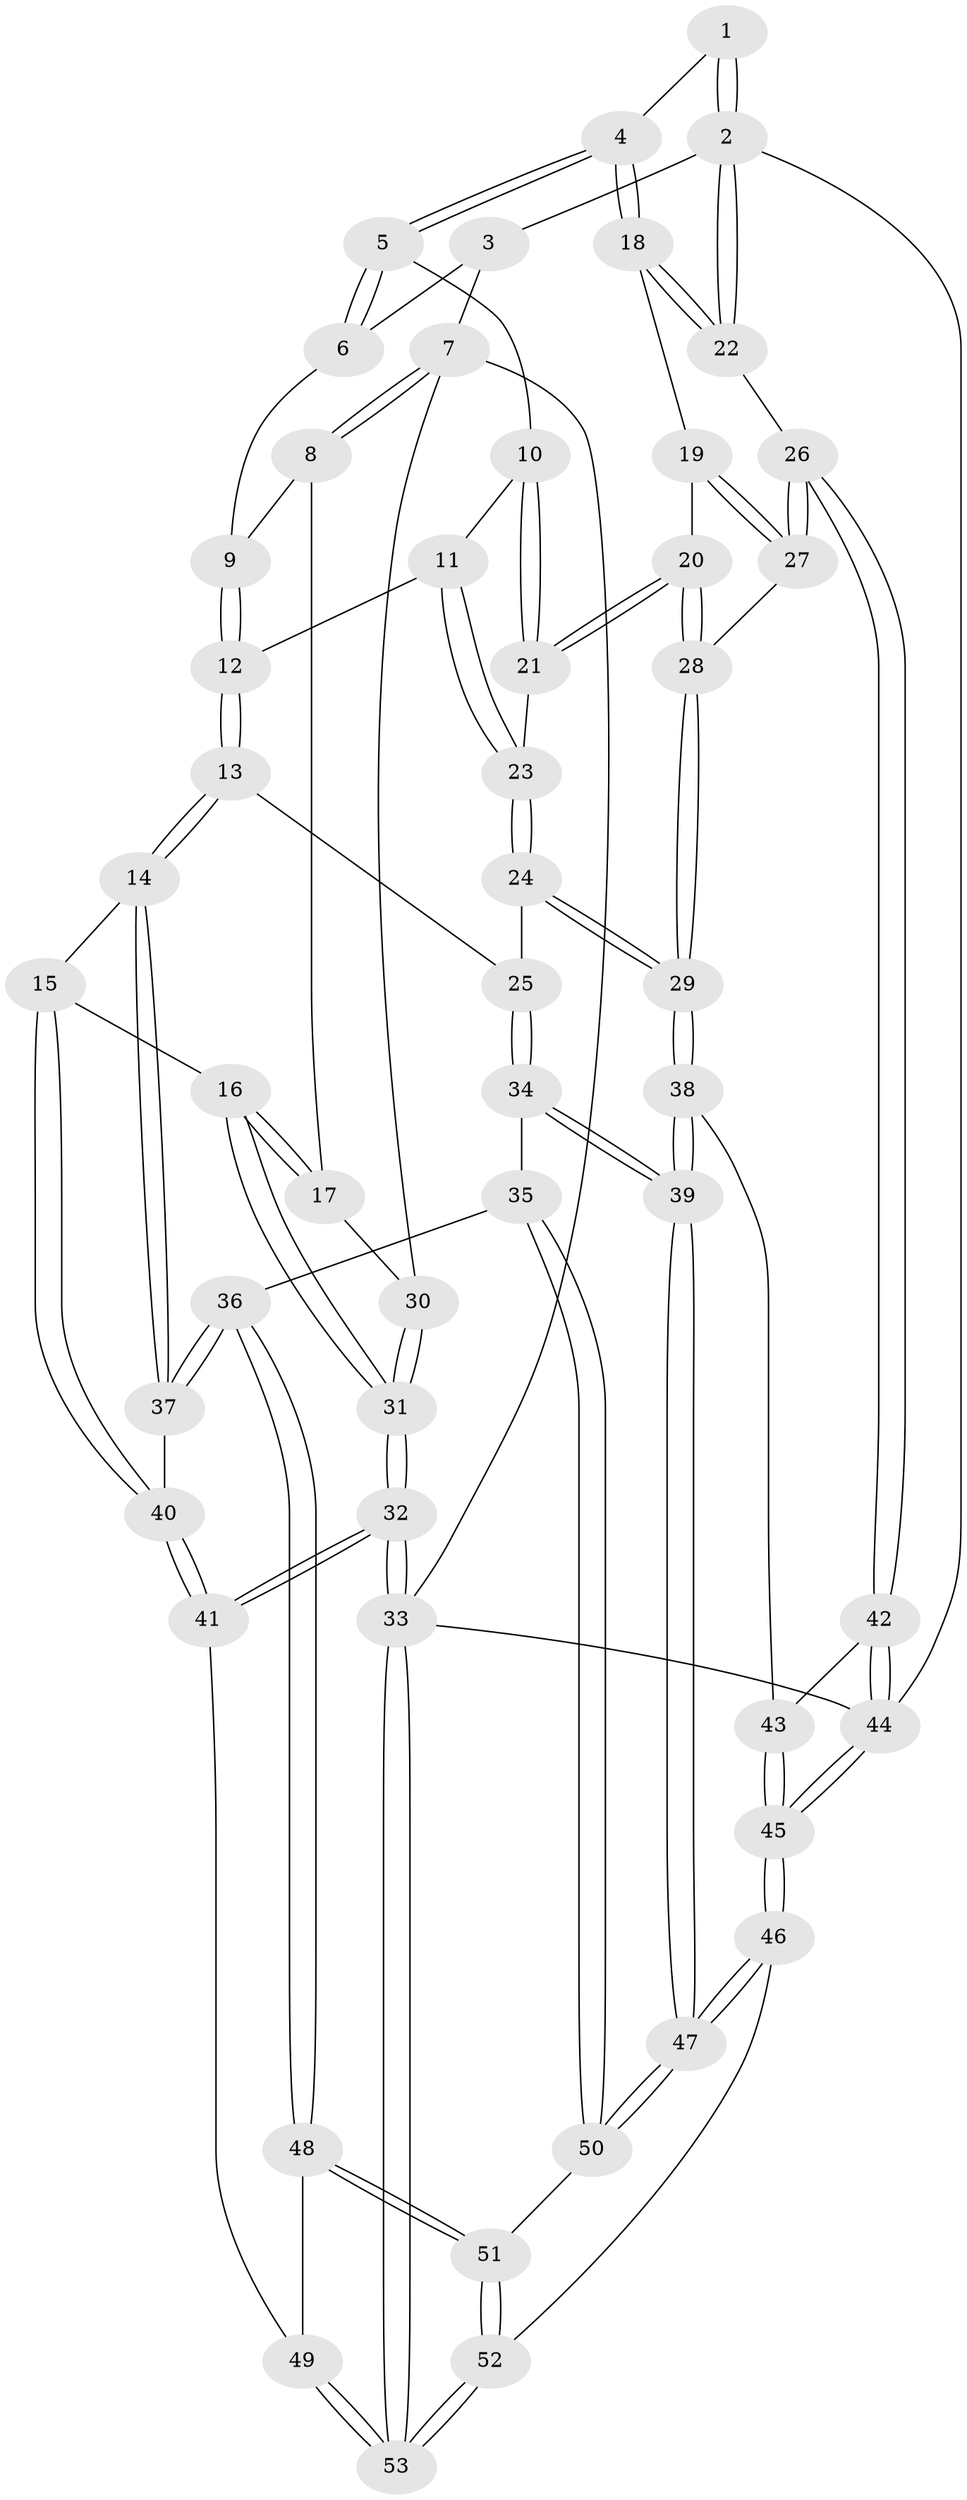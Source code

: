 // coarse degree distribution, {2: 0.15625, 4: 0.09375, 3: 0.59375, 5: 0.09375, 6: 0.0625}
// Generated by graph-tools (version 1.1) at 2025/54/03/04/25 22:54:31]
// undirected, 53 vertices, 129 edges
graph export_dot {
  node [color=gray90,style=filled];
  1 [pos="+0.7930751169240308+0"];
  2 [pos="+1+0"];
  3 [pos="+0.327495050571934+0"];
  4 [pos="+0.7567006640152116+0.18795384088919237"];
  5 [pos="+0.7380226649900102+0.19368124836311384"];
  6 [pos="+0.3207368188092328+0.0417067472045732"];
  7 [pos="+0+0.15740320031112323"];
  8 [pos="+0.29119760771889963+0.10278599149755406"];
  9 [pos="+0.3039101401274261+0.08816281758949417"];
  10 [pos="+0.6753156318946669+0.2550426936877667"];
  11 [pos="+0.5277964382863971+0.3089906399446168"];
  12 [pos="+0.4793082343936609+0.289020052692781"];
  13 [pos="+0.36724814501035613+0.5143770075566457"];
  14 [pos="+0.2903295674148683+0.5044972468996267"];
  15 [pos="+0.2464755720889674+0.4898413086736569"];
  16 [pos="+0.23945521336865674+0.4787195307104493"];
  17 [pos="+0.19643093314217425+0.35530069323580876"];
  18 [pos="+0.8661514463855956+0.266066909668568"];
  19 [pos="+0.8523094362645259+0.30162638699239425"];
  20 [pos="+0.6628554383936647+0.42913845648724314"];
  21 [pos="+0.6502399863978328+0.4135888303006425"];
  22 [pos="+1+0.2850878955265626"];
  23 [pos="+0.5494381362580084+0.4161349596364727"];
  24 [pos="+0.4876591829002409+0.5194627445680016"];
  25 [pos="+0.3908978604510351+0.5243076868612956"];
  26 [pos="+1+0.5609371188253467"];
  27 [pos="+0.7808925093766116+0.5431725155760863"];
  28 [pos="+0.7377716287020052+0.5740888062594428"];
  29 [pos="+0.6937552153144454+0.6464807430254755"];
  30 [pos="+0+0.3321482131474349"];
  31 [pos="+0+0.5783480745813843"];
  32 [pos="+0+0.9386832205221213"];
  33 [pos="+0+1"];
  34 [pos="+0.45615983276598326+0.799355460292928"];
  35 [pos="+0.44459651625534685+0.8069956789340905"];
  36 [pos="+0.4080201687638728+0.8080614231016325"];
  37 [pos="+0.33349744387613667+0.768159733199873"];
  38 [pos="+0.6947798355516644+0.692839811604257"];
  39 [pos="+0.6162961152172097+0.7811597191530341"];
  40 [pos="+0.10222211691760749+0.75237339285242"];
  41 [pos="+0.06411871034443961+0.7837454691801278"];
  42 [pos="+1+0.6643735334849856"];
  43 [pos="+0.8707268284854095+0.7876937037613809"];
  44 [pos="+1+1"];
  45 [pos="+0.897346971547373+1"];
  46 [pos="+0.7220543991499057+1"];
  47 [pos="+0.6987260665203612+1"];
  48 [pos="+0.31091342420758583+0.8933511722216517"];
  49 [pos="+0.30844062542483475+0.8940879834820002"];
  50 [pos="+0.4445312860407316+0.9157054630610233"];
  51 [pos="+0.37569434289564846+1"];
  52 [pos="+0.3186742310754869+1"];
  53 [pos="+0+1"];
  1 -- 2;
  1 -- 2;
  1 -- 4;
  2 -- 3;
  2 -- 22;
  2 -- 22;
  2 -- 44;
  3 -- 6;
  3 -- 7;
  4 -- 5;
  4 -- 5;
  4 -- 18;
  4 -- 18;
  5 -- 6;
  5 -- 6;
  5 -- 10;
  6 -- 9;
  7 -- 8;
  7 -- 8;
  7 -- 30;
  7 -- 33;
  8 -- 9;
  8 -- 17;
  9 -- 12;
  9 -- 12;
  10 -- 11;
  10 -- 21;
  10 -- 21;
  11 -- 12;
  11 -- 23;
  11 -- 23;
  12 -- 13;
  12 -- 13;
  13 -- 14;
  13 -- 14;
  13 -- 25;
  14 -- 15;
  14 -- 37;
  14 -- 37;
  15 -- 16;
  15 -- 40;
  15 -- 40;
  16 -- 17;
  16 -- 17;
  16 -- 31;
  16 -- 31;
  17 -- 30;
  18 -- 19;
  18 -- 22;
  18 -- 22;
  19 -- 20;
  19 -- 27;
  19 -- 27;
  20 -- 21;
  20 -- 21;
  20 -- 28;
  20 -- 28;
  21 -- 23;
  22 -- 26;
  23 -- 24;
  23 -- 24;
  24 -- 25;
  24 -- 29;
  24 -- 29;
  25 -- 34;
  25 -- 34;
  26 -- 27;
  26 -- 27;
  26 -- 42;
  26 -- 42;
  27 -- 28;
  28 -- 29;
  28 -- 29;
  29 -- 38;
  29 -- 38;
  30 -- 31;
  30 -- 31;
  31 -- 32;
  31 -- 32;
  32 -- 33;
  32 -- 33;
  32 -- 41;
  32 -- 41;
  33 -- 53;
  33 -- 53;
  33 -- 44;
  34 -- 35;
  34 -- 39;
  34 -- 39;
  35 -- 36;
  35 -- 50;
  35 -- 50;
  36 -- 37;
  36 -- 37;
  36 -- 48;
  36 -- 48;
  37 -- 40;
  38 -- 39;
  38 -- 39;
  38 -- 43;
  39 -- 47;
  39 -- 47;
  40 -- 41;
  40 -- 41;
  41 -- 49;
  42 -- 43;
  42 -- 44;
  42 -- 44;
  43 -- 45;
  43 -- 45;
  44 -- 45;
  44 -- 45;
  45 -- 46;
  45 -- 46;
  46 -- 47;
  46 -- 47;
  46 -- 52;
  47 -- 50;
  47 -- 50;
  48 -- 49;
  48 -- 51;
  48 -- 51;
  49 -- 53;
  49 -- 53;
  50 -- 51;
  51 -- 52;
  51 -- 52;
  52 -- 53;
  52 -- 53;
}
